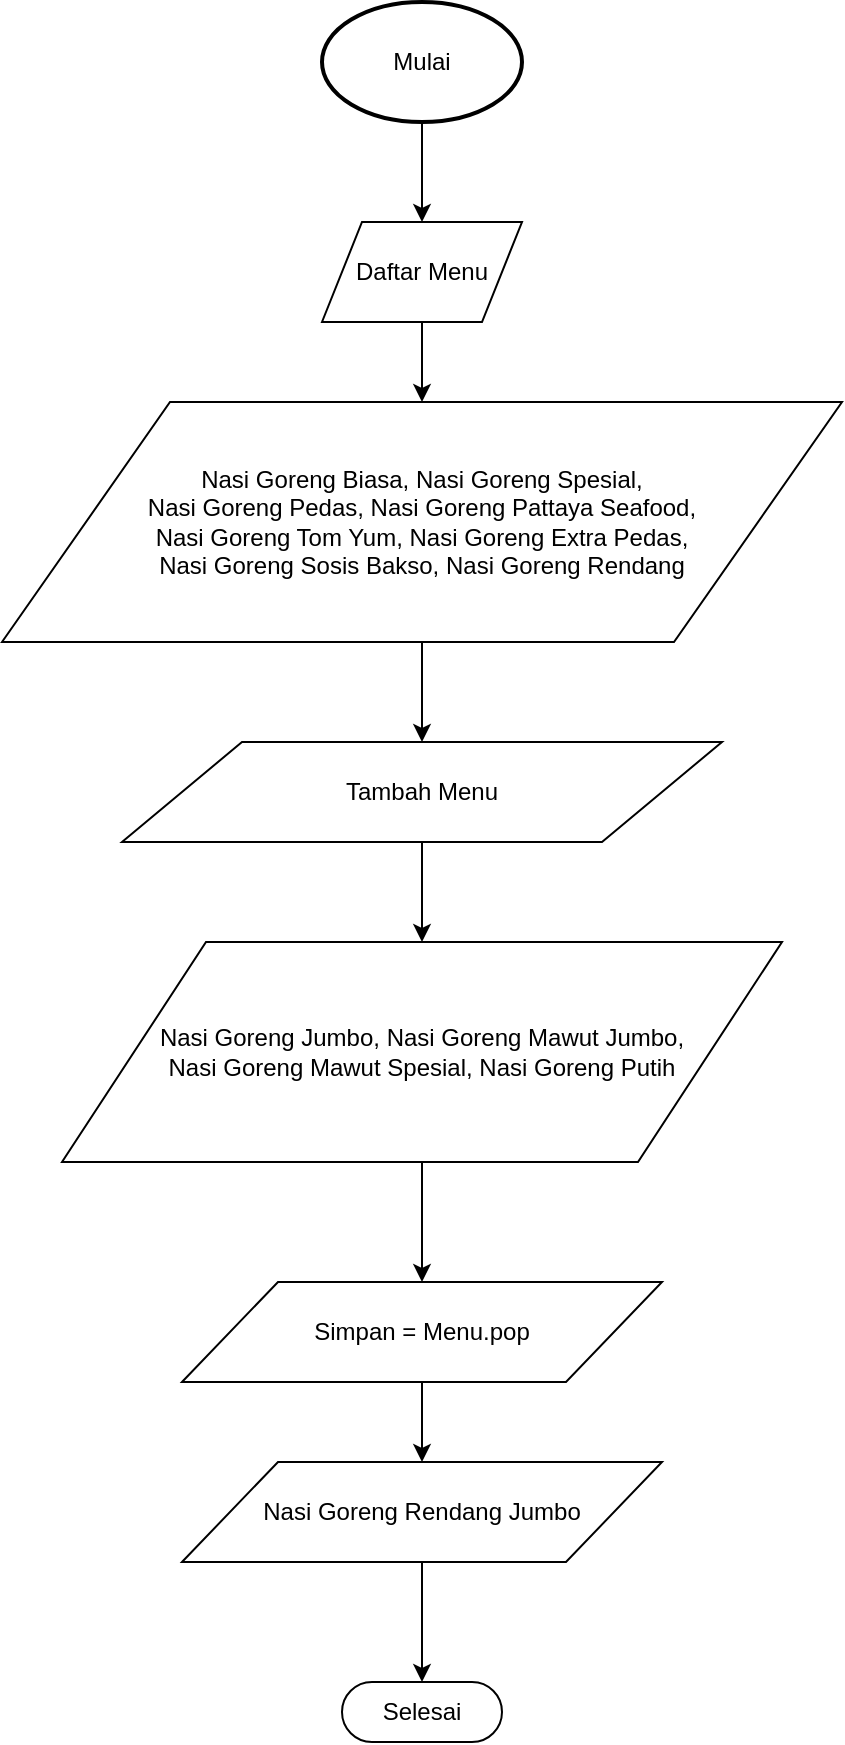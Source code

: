 <mxfile version="24.7.17">
  <diagram name="Halaman-1" id="RN0jeoRo1hBTAjcvG9pS">
    <mxGraphModel dx="1120" dy="468" grid="1" gridSize="10" guides="1" tooltips="1" connect="1" arrows="1" fold="1" page="1" pageScale="1" pageWidth="827" pageHeight="1169" math="0" shadow="0">
      <root>
        <mxCell id="0" />
        <mxCell id="1" parent="0" />
        <mxCell id="eByOltg10TT4RNRNaiic-3" style="edgeStyle=orthogonalEdgeStyle;rounded=0;orthogonalLoop=1;jettySize=auto;html=1;exitX=0.5;exitY=1;exitDx=0;exitDy=0;exitPerimeter=0;entryX=0.5;entryY=0;entryDx=0;entryDy=0;" edge="1" parent="1" source="eByOltg10TT4RNRNaiic-1" target="eByOltg10TT4RNRNaiic-2">
          <mxGeometry relative="1" as="geometry" />
        </mxCell>
        <mxCell id="eByOltg10TT4RNRNaiic-1" value="Mulai" style="strokeWidth=2;html=1;shape=mxgraph.flowchart.start_1;whiteSpace=wrap;" vertex="1" parent="1">
          <mxGeometry x="360" y="50" width="100" height="60" as="geometry" />
        </mxCell>
        <mxCell id="eByOltg10TT4RNRNaiic-6" style="edgeStyle=orthogonalEdgeStyle;rounded=0;orthogonalLoop=1;jettySize=auto;html=1;exitX=0.5;exitY=1;exitDx=0;exitDy=0;entryX=0.5;entryY=0;entryDx=0;entryDy=0;" edge="1" parent="1" source="eByOltg10TT4RNRNaiic-2" target="eByOltg10TT4RNRNaiic-5">
          <mxGeometry relative="1" as="geometry" />
        </mxCell>
        <mxCell id="eByOltg10TT4RNRNaiic-2" value="Daftar Menu" style="shape=parallelogram;perimeter=parallelogramPerimeter;whiteSpace=wrap;html=1;dashed=0;" vertex="1" parent="1">
          <mxGeometry x="360" y="160" width="100" height="50" as="geometry" />
        </mxCell>
        <mxCell id="eByOltg10TT4RNRNaiic-8" style="edgeStyle=orthogonalEdgeStyle;rounded=0;orthogonalLoop=1;jettySize=auto;html=1;exitX=0.5;exitY=1;exitDx=0;exitDy=0;entryX=0.5;entryY=0;entryDx=0;entryDy=0;" edge="1" parent="1" source="eByOltg10TT4RNRNaiic-5" target="eByOltg10TT4RNRNaiic-7">
          <mxGeometry relative="1" as="geometry" />
        </mxCell>
        <mxCell id="eByOltg10TT4RNRNaiic-5" value="Nasi Goreng Biasa, Nasi Goreng Spesial,&lt;div&gt;Nasi Goreng Pedas, Nasi Goreng Pattaya Seafood,&lt;/div&gt;&lt;div&gt;Nasi Goreng Tom Yum, Nasi Goreng Extra Pedas,&lt;/div&gt;&lt;div&gt;Nasi Goreng Sosis Bakso, Nasi Goreng Rendang&lt;/div&gt;" style="shape=parallelogram;perimeter=parallelogramPerimeter;whiteSpace=wrap;html=1;dashed=0;" vertex="1" parent="1">
          <mxGeometry x="200" y="250" width="420" height="120" as="geometry" />
        </mxCell>
        <mxCell id="eByOltg10TT4RNRNaiic-10" style="edgeStyle=orthogonalEdgeStyle;rounded=0;orthogonalLoop=1;jettySize=auto;html=1;exitX=0.5;exitY=1;exitDx=0;exitDy=0;entryX=0.5;entryY=0;entryDx=0;entryDy=0;" edge="1" parent="1" source="eByOltg10TT4RNRNaiic-7" target="eByOltg10TT4RNRNaiic-9">
          <mxGeometry relative="1" as="geometry" />
        </mxCell>
        <mxCell id="eByOltg10TT4RNRNaiic-7" value="Tambah Menu" style="shape=parallelogram;perimeter=parallelogramPerimeter;whiteSpace=wrap;html=1;dashed=0;" vertex="1" parent="1">
          <mxGeometry x="260" y="420" width="300" height="50" as="geometry" />
        </mxCell>
        <mxCell id="eByOltg10TT4RNRNaiic-12" style="edgeStyle=orthogonalEdgeStyle;rounded=0;orthogonalLoop=1;jettySize=auto;html=1;exitX=0.5;exitY=1;exitDx=0;exitDy=0;entryX=0.5;entryY=0;entryDx=0;entryDy=0;" edge="1" parent="1" source="eByOltg10TT4RNRNaiic-9" target="eByOltg10TT4RNRNaiic-11">
          <mxGeometry relative="1" as="geometry" />
        </mxCell>
        <mxCell id="eByOltg10TT4RNRNaiic-9" value="Nasi Goreng Jumbo, Nasi Goreng Mawut Jumbo,&lt;div&gt;Nasi Goreng Mawut Spesial, Nasi Goreng Putih&lt;/div&gt;" style="shape=parallelogram;perimeter=parallelogramPerimeter;whiteSpace=wrap;html=1;dashed=0;" vertex="1" parent="1">
          <mxGeometry x="230" y="520" width="360" height="110" as="geometry" />
        </mxCell>
        <mxCell id="eByOltg10TT4RNRNaiic-14" style="edgeStyle=orthogonalEdgeStyle;rounded=0;orthogonalLoop=1;jettySize=auto;html=1;exitX=0.5;exitY=1;exitDx=0;exitDy=0;entryX=0.5;entryY=0;entryDx=0;entryDy=0;" edge="1" parent="1" source="eByOltg10TT4RNRNaiic-11" target="eByOltg10TT4RNRNaiic-13">
          <mxGeometry relative="1" as="geometry" />
        </mxCell>
        <mxCell id="eByOltg10TT4RNRNaiic-11" value="Simpan = Menu.pop" style="shape=parallelogram;perimeter=parallelogramPerimeter;whiteSpace=wrap;html=1;dashed=0;" vertex="1" parent="1">
          <mxGeometry x="290" y="690" width="240" height="50" as="geometry" />
        </mxCell>
        <mxCell id="eByOltg10TT4RNRNaiic-16" style="edgeStyle=orthogonalEdgeStyle;rounded=0;orthogonalLoop=1;jettySize=auto;html=1;exitX=0.5;exitY=1;exitDx=0;exitDy=0;" edge="1" parent="1" source="eByOltg10TT4RNRNaiic-13" target="eByOltg10TT4RNRNaiic-15">
          <mxGeometry relative="1" as="geometry" />
        </mxCell>
        <mxCell id="eByOltg10TT4RNRNaiic-13" value="Nasi Goreng Rendang Jumbo" style="shape=parallelogram;perimeter=parallelogramPerimeter;whiteSpace=wrap;html=1;dashed=0;" vertex="1" parent="1">
          <mxGeometry x="290" y="780" width="240" height="50" as="geometry" />
        </mxCell>
        <mxCell id="eByOltg10TT4RNRNaiic-15" value="Selesai" style="html=1;dashed=0;whiteSpace=wrap;shape=mxgraph.dfd.start" vertex="1" parent="1">
          <mxGeometry x="370" y="890" width="80" height="30" as="geometry" />
        </mxCell>
      </root>
    </mxGraphModel>
  </diagram>
</mxfile>
